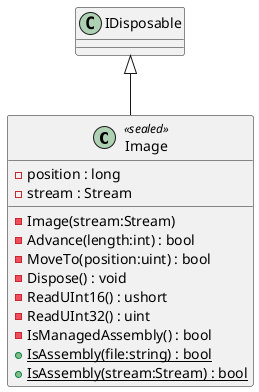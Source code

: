 @startuml
class Image <<sealed>> {
    - position : long
    - stream : Stream
    - Image(stream:Stream)
    - Advance(length:int) : bool
    - MoveTo(position:uint) : bool
    - Dispose() : void
    - ReadUInt16() : ushort
    - ReadUInt32() : uint
    - IsManagedAssembly() : bool
    + {static} IsAssembly(file:string) : bool
    + {static} IsAssembly(stream:Stream) : bool
}
IDisposable <|-- Image
@enduml
